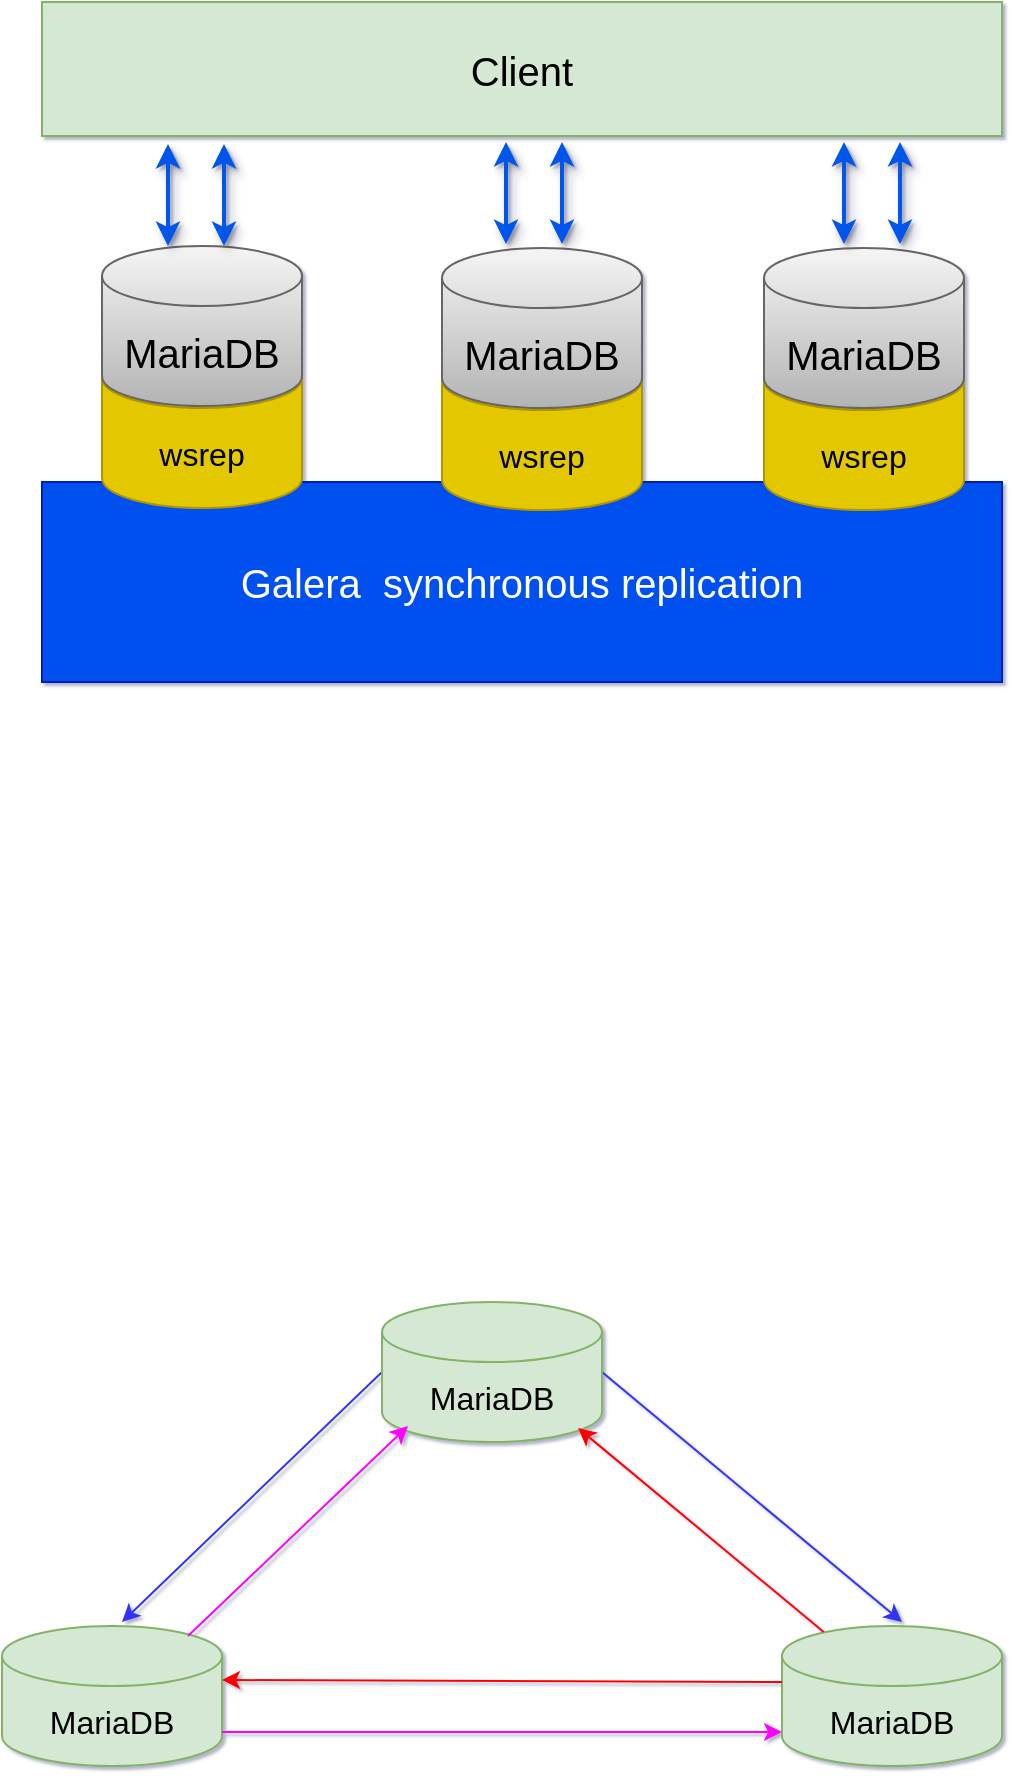 <mxfile version="18.0.7" type="github">
  <diagram id="AT_RJWAcgIRyslCEVuBL" name="Page-1">
    <mxGraphModel dx="2066" dy="1129" grid="1" gridSize="10" guides="1" tooltips="1" connect="1" arrows="1" fold="1" page="1" pageScale="1" pageWidth="827" pageHeight="1169" math="0" shadow="1">
      <root>
        <mxCell id="0" />
        <mxCell id="1" parent="0" />
        <mxCell id="8z6sF6bGDyCqWYpIpl7h-16" value="" style="group" vertex="1" connectable="0" parent="1">
          <mxGeometry x="140" y="850" width="500" height="232" as="geometry" />
        </mxCell>
        <mxCell id="8z6sF6bGDyCqWYpIpl7h-3" value="&lt;font style=&quot;font-size: 16px;&quot;&gt;MariaDB&lt;/font&gt;" style="shape=cylinder3;whiteSpace=wrap;html=1;boundedLbl=1;backgroundOutline=1;size=15;fillColor=#d5e8d4;strokeColor=#82b366;" vertex="1" parent="8z6sF6bGDyCqWYpIpl7h-16">
          <mxGeometry x="390" y="162" width="110" height="70" as="geometry" />
        </mxCell>
        <mxCell id="8z6sF6bGDyCqWYpIpl7h-5" value="" style="endArrow=classic;html=1;rounded=0;exitX=0;exitY=0.5;exitDx=0;exitDy=0;exitPerimeter=0;strokeColor=#3333FF;" edge="1" parent="8z6sF6bGDyCqWYpIpl7h-16">
          <mxGeometry width="50" height="50" relative="1" as="geometry">
            <mxPoint x="190" y="35" as="sourcePoint" />
            <mxPoint x="60" y="160" as="targetPoint" />
          </mxGeometry>
        </mxCell>
        <mxCell id="8z6sF6bGDyCqWYpIpl7h-6" value="" style="endArrow=classic;html=1;rounded=0;exitX=1;exitY=0.5;exitDx=0;exitDy=0;exitPerimeter=0;strokeColor=#3333FF;" edge="1" parent="8z6sF6bGDyCqWYpIpl7h-16">
          <mxGeometry width="50" height="50" relative="1" as="geometry">
            <mxPoint x="300" y="35" as="sourcePoint" />
            <mxPoint x="450" y="160" as="targetPoint" />
          </mxGeometry>
        </mxCell>
        <mxCell id="8z6sF6bGDyCqWYpIpl7h-7" value="&lt;font style=&quot;font-size: 16px;&quot;&gt;MariaDB&lt;/font&gt;" style="shape=cylinder3;whiteSpace=wrap;html=1;boundedLbl=1;backgroundOutline=1;size=15;fillColor=#d5e8d4;strokeColor=#82b366;" vertex="1" parent="8z6sF6bGDyCqWYpIpl7h-16">
          <mxGeometry y="162" width="110" height="70" as="geometry" />
        </mxCell>
        <mxCell id="8z6sF6bGDyCqWYpIpl7h-8" value="&lt;font style=&quot;font-size: 16px;&quot;&gt;MariaDB&lt;/font&gt;" style="shape=cylinder3;whiteSpace=wrap;html=1;boundedLbl=1;backgroundOutline=1;size=15;fillColor=#d5e8d4;strokeColor=#82b366;" vertex="1" parent="8z6sF6bGDyCqWYpIpl7h-16">
          <mxGeometry x="190" width="110" height="70" as="geometry" />
        </mxCell>
        <mxCell id="8z6sF6bGDyCqWYpIpl7h-9" value="" style="endArrow=classic;html=1;rounded=0;exitX=1;exitY=1;exitDx=0;exitDy=-15;exitPerimeter=0;entryX=0;entryY=1;entryDx=0;entryDy=-15;entryPerimeter=0;strokeColor=#FF00FF;" edge="1" parent="8z6sF6bGDyCqWYpIpl7h-16">
          <mxGeometry width="50" height="50" relative="1" as="geometry">
            <mxPoint x="110" y="215" as="sourcePoint" />
            <mxPoint x="390" y="215" as="targetPoint" />
          </mxGeometry>
        </mxCell>
        <mxCell id="8z6sF6bGDyCqWYpIpl7h-10" value="" style="endArrow=classic;html=1;rounded=0;entryX=1;entryY=0.5;entryDx=0;entryDy=0;entryPerimeter=0;exitX=0;exitY=0.5;exitDx=0;exitDy=0;exitPerimeter=0;strokeColor=#FF0000;" edge="1" parent="8z6sF6bGDyCqWYpIpl7h-16">
          <mxGeometry width="50" height="50" relative="1" as="geometry">
            <mxPoint x="390" y="190" as="sourcePoint" />
            <mxPoint x="110" y="189" as="targetPoint" />
          </mxGeometry>
        </mxCell>
        <mxCell id="8z6sF6bGDyCqWYpIpl7h-12" value="" style="endArrow=classic;html=1;rounded=0;entryX=0;entryY=1;entryDx=0;entryDy=-15;entryPerimeter=0;strokeColor=#FF00FF;" edge="1" parent="8z6sF6bGDyCqWYpIpl7h-16">
          <mxGeometry width="50" height="50" relative="1" as="geometry">
            <mxPoint x="93" y="167" as="sourcePoint" />
            <mxPoint x="203" y="62" as="targetPoint" />
          </mxGeometry>
        </mxCell>
        <mxCell id="8z6sF6bGDyCqWYpIpl7h-14" value="" style="endArrow=classic;html=1;rounded=0;strokeColor=#FF0000;" edge="1" parent="8z6sF6bGDyCqWYpIpl7h-16">
          <mxGeometry width="50" height="50" relative="1" as="geometry">
            <mxPoint x="410.847" y="165" as="sourcePoint" />
            <mxPoint x="288" y="63" as="targetPoint" />
          </mxGeometry>
        </mxCell>
        <mxCell id="8z6sF6bGDyCqWYpIpl7h-18" value="&lt;font style=&quot;font-size: 20px;&quot;&gt;Client&lt;/font&gt;" style="text;html=1;strokeColor=#82b366;fillColor=#d5e8d4;align=center;verticalAlign=middle;whiteSpace=wrap;rounded=0;fontSize=16;" vertex="1" parent="1">
          <mxGeometry x="160" y="200" width="480" height="67" as="geometry" />
        </mxCell>
        <mxCell id="8z6sF6bGDyCqWYpIpl7h-19" value="&lt;font style=&quot;font-size: 20px;&quot;&gt;Galera&amp;nbsp; synchronous replication&lt;/font&gt;" style="text;html=1;strokeColor=#001DBC;fillColor=#0050ef;align=center;verticalAlign=middle;whiteSpace=wrap;rounded=0;fontSize=16;fontColor=#ffffff;" vertex="1" parent="1">
          <mxGeometry x="160" y="440" width="480" height="100" as="geometry" />
        </mxCell>
        <mxCell id="8z6sF6bGDyCqWYpIpl7h-21" value="&lt;span style=&quot;font-size: 16px;&quot;&gt;wsrep&lt;/span&gt;" style="shape=cylinder3;whiteSpace=wrap;html=1;boundedLbl=1;backgroundOutline=1;size=15;fillColor=#e3c800;strokeColor=#B09500;fontColor=#000000;" vertex="1" parent="1">
          <mxGeometry x="190" y="373" width="100" height="80" as="geometry" />
        </mxCell>
        <mxCell id="8z6sF6bGDyCqWYpIpl7h-20" value="&lt;font style=&quot;font-size: 20px;&quot;&gt;MariaDB&lt;/font&gt;" style="shape=cylinder3;whiteSpace=wrap;html=1;boundedLbl=1;backgroundOutline=1;size=15;fillColor=#f5f5f5;strokeColor=#666666;gradientColor=#b3b3b3;" vertex="1" parent="1">
          <mxGeometry x="190" y="322" width="100" height="80" as="geometry" />
        </mxCell>
        <mxCell id="8z6sF6bGDyCqWYpIpl7h-24" value="&lt;span style=&quot;font-size: 16px;&quot;&gt;wsrep&lt;/span&gt;" style="shape=cylinder3;whiteSpace=wrap;html=1;boundedLbl=1;backgroundOutline=1;size=15;fillColor=#e3c800;strokeColor=#B09500;fontColor=#000000;" vertex="1" parent="1">
          <mxGeometry x="360" y="374" width="100" height="80" as="geometry" />
        </mxCell>
        <mxCell id="8z6sF6bGDyCqWYpIpl7h-25" value="&lt;font style=&quot;font-size: 20px;&quot;&gt;MariaDB&lt;/font&gt;" style="shape=cylinder3;whiteSpace=wrap;html=1;boundedLbl=1;backgroundOutline=1;size=15;fillColor=#f5f5f5;strokeColor=#666666;gradientColor=#b3b3b3;" vertex="1" parent="1">
          <mxGeometry x="360" y="323" width="100" height="80" as="geometry" />
        </mxCell>
        <mxCell id="8z6sF6bGDyCqWYpIpl7h-26" value="&lt;span style=&quot;font-size: 16px;&quot;&gt;wsrep&lt;/span&gt;" style="shape=cylinder3;whiteSpace=wrap;html=1;boundedLbl=1;backgroundOutline=1;size=15;fillColor=#e3c800;strokeColor=#B09500;fontColor=#000000;" vertex="1" parent="1">
          <mxGeometry x="521" y="374" width="100" height="80" as="geometry" />
        </mxCell>
        <mxCell id="8z6sF6bGDyCqWYpIpl7h-27" value="&lt;font style=&quot;font-size: 20px;&quot;&gt;MariaDB&lt;/font&gt;" style="shape=cylinder3;whiteSpace=wrap;html=1;boundedLbl=1;backgroundOutline=1;size=15;fillColor=#f5f5f5;strokeColor=#666666;gradientColor=#b3b3b3;" vertex="1" parent="1">
          <mxGeometry x="521" y="323" width="100" height="80" as="geometry" />
        </mxCell>
        <mxCell id="8z6sF6bGDyCqWYpIpl7h-38" value="" style="endArrow=classic;startArrow=classic;html=1;rounded=0;fontSize=16;strokeColor=#0056EA;strokeWidth=2;fillColor=#0050ef;shadow=1;" edge="1" parent="1">
          <mxGeometry width="50" height="50" relative="1" as="geometry">
            <mxPoint x="223" y="322" as="sourcePoint" />
            <mxPoint x="223" y="271" as="targetPoint" />
          </mxGeometry>
        </mxCell>
        <mxCell id="8z6sF6bGDyCqWYpIpl7h-39" value="" style="endArrow=classic;startArrow=classic;html=1;rounded=0;fontSize=16;strokeColor=#0056EA;strokeWidth=2;fillColor=#0050ef;shadow=1;" edge="1" parent="1">
          <mxGeometry width="50" height="50" relative="1" as="geometry">
            <mxPoint x="251" y="322" as="sourcePoint" />
            <mxPoint x="251" y="271" as="targetPoint" />
          </mxGeometry>
        </mxCell>
        <mxCell id="8z6sF6bGDyCqWYpIpl7h-40" value="" style="endArrow=classic;startArrow=classic;html=1;rounded=0;fontSize=16;strokeColor=#0056EA;strokeWidth=2;fillColor=#0050ef;shadow=1;" edge="1" parent="1">
          <mxGeometry width="50" height="50" relative="1" as="geometry">
            <mxPoint x="392" y="321" as="sourcePoint" />
            <mxPoint x="392" y="270" as="targetPoint" />
          </mxGeometry>
        </mxCell>
        <mxCell id="8z6sF6bGDyCqWYpIpl7h-41" value="" style="endArrow=classic;startArrow=classic;html=1;rounded=0;fontSize=16;strokeColor=#0056EA;strokeWidth=2;fillColor=#0050ef;shadow=1;" edge="1" parent="1">
          <mxGeometry width="50" height="50" relative="1" as="geometry">
            <mxPoint x="420" y="321" as="sourcePoint" />
            <mxPoint x="420" y="270" as="targetPoint" />
          </mxGeometry>
        </mxCell>
        <mxCell id="8z6sF6bGDyCqWYpIpl7h-42" value="" style="endArrow=classic;startArrow=classic;html=1;rounded=0;fontSize=16;strokeColor=#0056EA;strokeWidth=2;fillColor=#0050ef;shadow=1;" edge="1" parent="1">
          <mxGeometry width="50" height="50" relative="1" as="geometry">
            <mxPoint x="561" y="321" as="sourcePoint" />
            <mxPoint x="561" y="270" as="targetPoint" />
          </mxGeometry>
        </mxCell>
        <mxCell id="8z6sF6bGDyCqWYpIpl7h-43" value="" style="endArrow=classic;startArrow=classic;html=1;rounded=0;fontSize=16;strokeColor=#0056EA;strokeWidth=2;fillColor=#0050ef;shadow=1;" edge="1" parent="1">
          <mxGeometry width="50" height="50" relative="1" as="geometry">
            <mxPoint x="589" y="321" as="sourcePoint" />
            <mxPoint x="589" y="270" as="targetPoint" />
          </mxGeometry>
        </mxCell>
      </root>
    </mxGraphModel>
  </diagram>
</mxfile>
